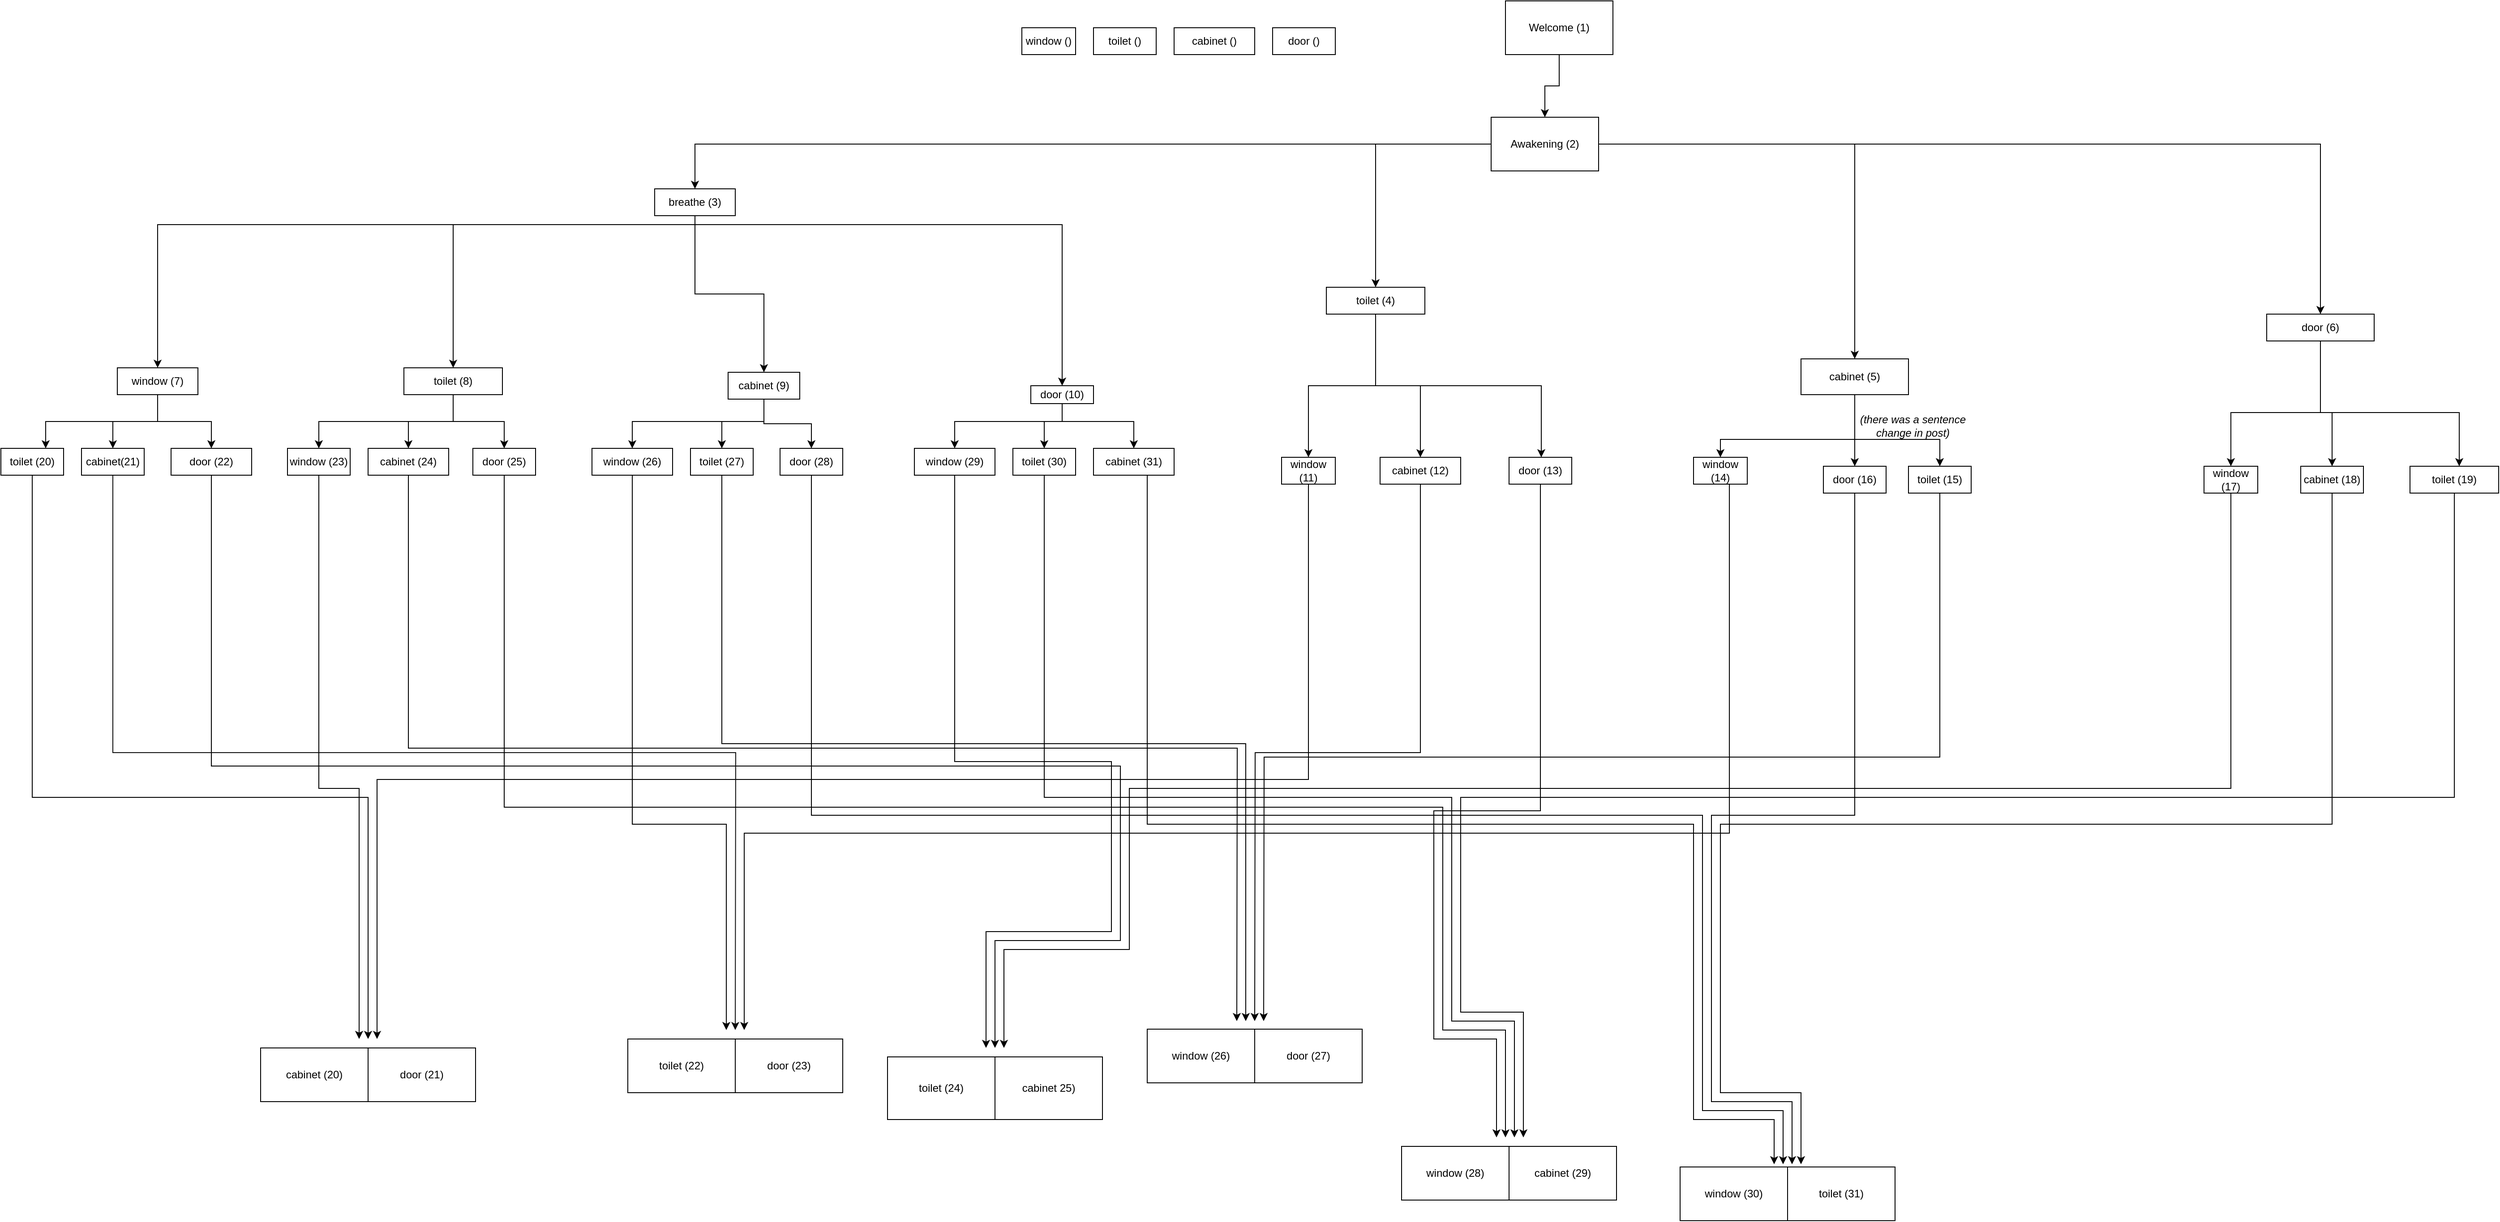 <mxfile version="21.1.0" type="github">
  <diagram id="0DH3T3HT9MEGjzves2Dj" name="Page-1">
    <mxGraphModel dx="3690" dy="822" grid="1" gridSize="10" guides="1" tooltips="1" connect="1" arrows="1" fold="1" page="1" pageScale="1" pageWidth="827" pageHeight="1169" math="0" shadow="0">
      <root>
        <mxCell id="0" />
        <mxCell id="1" parent="0" />
        <mxCell id="7w73uh7pz82JfWq3_6is-2" style="edgeStyle=orthogonalEdgeStyle;rounded=0;orthogonalLoop=1;jettySize=auto;html=1;" parent="1" source="7w73uh7pz82JfWq3_6is-1" target="7w73uh7pz82JfWq3_6is-3" edge="1">
          <mxGeometry relative="1" as="geometry">
            <mxPoint x="400" y="150" as="targetPoint" />
          </mxGeometry>
        </mxCell>
        <mxCell id="7w73uh7pz82JfWq3_6is-1" value="Welcome (1)" style="rounded=0;whiteSpace=wrap;html=1;" parent="1" vertex="1">
          <mxGeometry x="340" y="20" width="120" height="60" as="geometry" />
        </mxCell>
        <mxCell id="l_ruqOLuNQAMom3T-3BF-50" style="edgeStyle=orthogonalEdgeStyle;rounded=0;orthogonalLoop=1;jettySize=auto;html=1;" parent="1" source="7w73uh7pz82JfWq3_6is-3" target="7w73uh7pz82JfWq3_6is-17" edge="1">
          <mxGeometry relative="1" as="geometry" />
        </mxCell>
        <mxCell id="l_ruqOLuNQAMom3T-3BF-51" style="edgeStyle=orthogonalEdgeStyle;rounded=0;orthogonalLoop=1;jettySize=auto;html=1;" parent="1" source="7w73uh7pz82JfWq3_6is-3" target="7w73uh7pz82JfWq3_6is-15" edge="1">
          <mxGeometry relative="1" as="geometry" />
        </mxCell>
        <mxCell id="l_ruqOLuNQAMom3T-3BF-52" style="edgeStyle=orthogonalEdgeStyle;rounded=0;orthogonalLoop=1;jettySize=auto;html=1;" parent="1" source="7w73uh7pz82JfWq3_6is-3" target="7w73uh7pz82JfWq3_6is-12" edge="1">
          <mxGeometry relative="1" as="geometry" />
        </mxCell>
        <mxCell id="l_ruqOLuNQAMom3T-3BF-53" style="edgeStyle=orthogonalEdgeStyle;rounded=0;orthogonalLoop=1;jettySize=auto;html=1;" parent="1" source="7w73uh7pz82JfWq3_6is-3" target="7w73uh7pz82JfWq3_6is-10" edge="1">
          <mxGeometry relative="1" as="geometry" />
        </mxCell>
        <mxCell id="7w73uh7pz82JfWq3_6is-3" value="Awakening (2)" style="rounded=0;whiteSpace=wrap;html=1;" parent="1" vertex="1">
          <mxGeometry x="324" y="150" width="120" height="60" as="geometry" />
        </mxCell>
        <mxCell id="7iLDofzupHCWeBJ56FgA-15" style="edgeStyle=orthogonalEdgeStyle;rounded=0;orthogonalLoop=1;jettySize=auto;html=1;" parent="1" source="7w73uh7pz82JfWq3_6is-10" target="7iLDofzupHCWeBJ56FgA-1" edge="1">
          <mxGeometry relative="1" as="geometry">
            <Array as="points">
              <mxPoint x="-565" y="270" />
              <mxPoint x="-1165" y="270" />
            </Array>
          </mxGeometry>
        </mxCell>
        <mxCell id="7iLDofzupHCWeBJ56FgA-16" style="edgeStyle=orthogonalEdgeStyle;rounded=0;orthogonalLoop=1;jettySize=auto;html=1;" parent="1" source="7w73uh7pz82JfWq3_6is-10" target="7iLDofzupHCWeBJ56FgA-2" edge="1">
          <mxGeometry relative="1" as="geometry">
            <Array as="points">
              <mxPoint x="-565" y="270" />
              <mxPoint x="-835" y="270" />
            </Array>
          </mxGeometry>
        </mxCell>
        <mxCell id="7iLDofzupHCWeBJ56FgA-17" style="edgeStyle=orthogonalEdgeStyle;rounded=0;orthogonalLoop=1;jettySize=auto;html=1;" parent="1" source="7w73uh7pz82JfWq3_6is-10" target="7iLDofzupHCWeBJ56FgA-3" edge="1">
          <mxGeometry relative="1" as="geometry" />
        </mxCell>
        <mxCell id="7iLDofzupHCWeBJ56FgA-18" style="edgeStyle=orthogonalEdgeStyle;rounded=0;orthogonalLoop=1;jettySize=auto;html=1;" parent="1" source="7w73uh7pz82JfWq3_6is-10" target="7iLDofzupHCWeBJ56FgA-4" edge="1">
          <mxGeometry relative="1" as="geometry">
            <Array as="points">
              <mxPoint x="-565" y="270" />
              <mxPoint x="-155" y="270" />
            </Array>
          </mxGeometry>
        </mxCell>
        <mxCell id="7w73uh7pz82JfWq3_6is-10" value="breathe (3)" style="rounded=0;whiteSpace=wrap;html=1;" parent="1" vertex="1">
          <mxGeometry x="-610" y="230" width="90" height="30" as="geometry" />
        </mxCell>
        <mxCell id="7iLDofzupHCWeBJ56FgA-41" style="edgeStyle=orthogonalEdgeStyle;rounded=0;orthogonalLoop=1;jettySize=auto;html=1;" parent="1" source="7w73uh7pz82JfWq3_6is-12" target="7iLDofzupHCWeBJ56FgA-28" edge="1">
          <mxGeometry relative="1" as="geometry" />
        </mxCell>
        <mxCell id="7iLDofzupHCWeBJ56FgA-42" style="edgeStyle=orthogonalEdgeStyle;rounded=0;orthogonalLoop=1;jettySize=auto;html=1;" parent="1" source="7w73uh7pz82JfWq3_6is-12" target="7iLDofzupHCWeBJ56FgA-30" edge="1">
          <mxGeometry relative="1" as="geometry" />
        </mxCell>
        <mxCell id="7iLDofzupHCWeBJ56FgA-43" style="edgeStyle=orthogonalEdgeStyle;rounded=0;orthogonalLoop=1;jettySize=auto;html=1;" parent="1" source="7w73uh7pz82JfWq3_6is-12" target="7iLDofzupHCWeBJ56FgA-31" edge="1">
          <mxGeometry relative="1" as="geometry">
            <Array as="points">
              <mxPoint x="195" y="450" />
              <mxPoint x="380" y="450" />
            </Array>
          </mxGeometry>
        </mxCell>
        <mxCell id="7w73uh7pz82JfWq3_6is-12" value="toilet (4)" style="rounded=0;whiteSpace=wrap;html=1;" parent="1" vertex="1">
          <mxGeometry x="140" y="340" width="110" height="30" as="geometry" />
        </mxCell>
        <mxCell id="hy1bCX_FM-sATD9xKIB9-2" style="edgeStyle=orthogonalEdgeStyle;rounded=0;orthogonalLoop=1;jettySize=auto;html=1;exitX=0.5;exitY=1;exitDx=0;exitDy=0;" parent="1" source="7w73uh7pz82JfWq3_6is-15" target="7iLDofzupHCWeBJ56FgA-35" edge="1">
          <mxGeometry relative="1" as="geometry" />
        </mxCell>
        <mxCell id="hy1bCX_FM-sATD9xKIB9-3" style="edgeStyle=orthogonalEdgeStyle;rounded=0;orthogonalLoop=1;jettySize=auto;html=1;exitX=0.5;exitY=1;exitDx=0;exitDy=0;entryX=0.5;entryY=0;entryDx=0;entryDy=0;" parent="1" source="7w73uh7pz82JfWq3_6is-15" target="7iLDofzupHCWeBJ56FgA-33" edge="1">
          <mxGeometry relative="1" as="geometry">
            <Array as="points">
              <mxPoint x="730" y="510" />
              <mxPoint x="825" y="510" />
            </Array>
          </mxGeometry>
        </mxCell>
        <mxCell id="hy1bCX_FM-sATD9xKIB9-7" style="edgeStyle=orthogonalEdgeStyle;rounded=0;orthogonalLoop=1;jettySize=auto;html=1;exitX=0.5;exitY=1;exitDx=0;exitDy=0;entryX=0.5;entryY=0;entryDx=0;entryDy=0;" parent="1" source="7w73uh7pz82JfWq3_6is-15" target="7iLDofzupHCWeBJ56FgA-32" edge="1">
          <mxGeometry relative="1" as="geometry">
            <Array as="points">
              <mxPoint x="730" y="510" />
              <mxPoint x="580" y="510" />
            </Array>
          </mxGeometry>
        </mxCell>
        <mxCell id="7w73uh7pz82JfWq3_6is-15" value="cabinet (5)" style="rounded=0;whiteSpace=wrap;html=1;" parent="1" vertex="1">
          <mxGeometry x="670" y="420" width="120" height="40" as="geometry" />
        </mxCell>
        <mxCell id="7iLDofzupHCWeBJ56FgA-47" style="edgeStyle=orthogonalEdgeStyle;rounded=0;orthogonalLoop=1;jettySize=auto;html=1;" parent="1" source="7w73uh7pz82JfWq3_6is-17" target="7iLDofzupHCWeBJ56FgA-37" edge="1">
          <mxGeometry relative="1" as="geometry">
            <Array as="points">
              <mxPoint x="1250" y="480" />
              <mxPoint x="1263" y="480" />
            </Array>
          </mxGeometry>
        </mxCell>
        <mxCell id="7iLDofzupHCWeBJ56FgA-48" style="edgeStyle=orthogonalEdgeStyle;rounded=0;orthogonalLoop=1;jettySize=auto;html=1;" parent="1" source="7w73uh7pz82JfWq3_6is-17" target="7iLDofzupHCWeBJ56FgA-36" edge="1">
          <mxGeometry relative="1" as="geometry">
            <Array as="points">
              <mxPoint x="1250" y="480" />
              <mxPoint x="1150" y="480" />
            </Array>
          </mxGeometry>
        </mxCell>
        <mxCell id="7iLDofzupHCWeBJ56FgA-49" style="edgeStyle=orthogonalEdgeStyle;rounded=0;orthogonalLoop=1;jettySize=auto;html=1;" parent="1" source="7w73uh7pz82JfWq3_6is-17" target="7iLDofzupHCWeBJ56FgA-38" edge="1">
          <mxGeometry relative="1" as="geometry">
            <Array as="points">
              <mxPoint x="1250" y="480" />
              <mxPoint x="1405" y="480" />
            </Array>
          </mxGeometry>
        </mxCell>
        <mxCell id="7w73uh7pz82JfWq3_6is-17" value="door (6)" style="rounded=0;whiteSpace=wrap;html=1;" parent="1" vertex="1">
          <mxGeometry x="1190" y="370" width="120" height="30" as="geometry" />
        </mxCell>
        <mxCell id="l_ruqOLuNQAMom3T-3BF-7" style="edgeStyle=orthogonalEdgeStyle;rounded=0;orthogonalLoop=1;jettySize=auto;html=1;" parent="1" source="7iLDofzupHCWeBJ56FgA-1" target="l_ruqOLuNQAMom3T-3BF-4" edge="1">
          <mxGeometry relative="1" as="geometry" />
        </mxCell>
        <mxCell id="l_ruqOLuNQAMom3T-3BF-8" style="edgeStyle=orthogonalEdgeStyle;rounded=0;orthogonalLoop=1;jettySize=auto;html=1;" parent="1" source="7iLDofzupHCWeBJ56FgA-1" target="l_ruqOLuNQAMom3T-3BF-5" edge="1">
          <mxGeometry relative="1" as="geometry" />
        </mxCell>
        <mxCell id="7NBYQ9cmEaTDCf4tPLx9-2" style="edgeStyle=orthogonalEdgeStyle;rounded=0;orthogonalLoop=1;jettySize=auto;html=1;" parent="1" source="7iLDofzupHCWeBJ56FgA-1" target="l_ruqOLuNQAMom3T-3BF-3" edge="1">
          <mxGeometry relative="1" as="geometry">
            <mxPoint x="-1210" y="520" as="targetPoint" />
            <Array as="points">
              <mxPoint x="-1165" y="490" />
              <mxPoint x="-1290" y="490" />
            </Array>
          </mxGeometry>
        </mxCell>
        <mxCell id="7iLDofzupHCWeBJ56FgA-1" value="window (7)" style="rounded=0;whiteSpace=wrap;html=1;" parent="1" vertex="1">
          <mxGeometry x="-1210" y="430" width="90" height="30" as="geometry" />
        </mxCell>
        <mxCell id="l_ruqOLuNQAMom3T-3BF-18" style="edgeStyle=orthogonalEdgeStyle;rounded=0;orthogonalLoop=1;jettySize=auto;html=1;" parent="1" source="7iLDofzupHCWeBJ56FgA-2" target="l_ruqOLuNQAMom3T-3BF-14" edge="1">
          <mxGeometry relative="1" as="geometry">
            <Array as="points">
              <mxPoint x="-835" y="490" />
              <mxPoint x="-985" y="490" />
            </Array>
          </mxGeometry>
        </mxCell>
        <mxCell id="l_ruqOLuNQAMom3T-3BF-20" style="edgeStyle=orthogonalEdgeStyle;rounded=0;orthogonalLoop=1;jettySize=auto;html=1;" parent="1" source="7iLDofzupHCWeBJ56FgA-2" target="l_ruqOLuNQAMom3T-3BF-16" edge="1">
          <mxGeometry relative="1" as="geometry" />
        </mxCell>
        <mxCell id="l_ruqOLuNQAMom3T-3BF-21" style="edgeStyle=orthogonalEdgeStyle;rounded=0;orthogonalLoop=1;jettySize=auto;html=1;" parent="1" source="7iLDofzupHCWeBJ56FgA-2" target="l_ruqOLuNQAMom3T-3BF-17" edge="1">
          <mxGeometry relative="1" as="geometry" />
        </mxCell>
        <mxCell id="7iLDofzupHCWeBJ56FgA-2" value="toilet (8)" style="rounded=0;whiteSpace=wrap;html=1;" parent="1" vertex="1">
          <mxGeometry x="-890" y="430" width="110" height="30" as="geometry" />
        </mxCell>
        <mxCell id="l_ruqOLuNQAMom3T-3BF-47" style="edgeStyle=orthogonalEdgeStyle;rounded=0;orthogonalLoop=1;jettySize=auto;html=1;" parent="1" source="7iLDofzupHCWeBJ56FgA-3" target="l_ruqOLuNQAMom3T-3BF-31" edge="1">
          <mxGeometry relative="1" as="geometry">
            <Array as="points">
              <mxPoint x="-488" y="490" />
              <mxPoint x="-535" y="490" />
            </Array>
          </mxGeometry>
        </mxCell>
        <mxCell id="l_ruqOLuNQAMom3T-3BF-48" style="edgeStyle=orthogonalEdgeStyle;rounded=0;orthogonalLoop=1;jettySize=auto;html=1;" parent="1" source="7iLDofzupHCWeBJ56FgA-3" target="l_ruqOLuNQAMom3T-3BF-30" edge="1">
          <mxGeometry relative="1" as="geometry">
            <Array as="points">
              <mxPoint x="-488" y="490" />
              <mxPoint x="-635" y="490" />
            </Array>
          </mxGeometry>
        </mxCell>
        <mxCell id="l_ruqOLuNQAMom3T-3BF-49" style="edgeStyle=orthogonalEdgeStyle;rounded=0;orthogonalLoop=1;jettySize=auto;html=1;" parent="1" source="7iLDofzupHCWeBJ56FgA-3" target="l_ruqOLuNQAMom3T-3BF-33" edge="1">
          <mxGeometry relative="1" as="geometry" />
        </mxCell>
        <mxCell id="7iLDofzupHCWeBJ56FgA-3" value="cabinet (9)" style="rounded=0;whiteSpace=wrap;html=1;" parent="1" vertex="1">
          <mxGeometry x="-528" y="435" width="80" height="30" as="geometry" />
        </mxCell>
        <mxCell id="l_ruqOLuNQAMom3T-3BF-43" style="edgeStyle=orthogonalEdgeStyle;rounded=0;orthogonalLoop=1;jettySize=auto;html=1;" parent="1" source="7iLDofzupHCWeBJ56FgA-4" target="l_ruqOLuNQAMom3T-3BF-40" edge="1">
          <mxGeometry relative="1" as="geometry">
            <Array as="points">
              <mxPoint x="-155" y="490" />
              <mxPoint x="-175" y="490" />
            </Array>
          </mxGeometry>
        </mxCell>
        <mxCell id="l_ruqOLuNQAMom3T-3BF-44" style="edgeStyle=orthogonalEdgeStyle;rounded=0;orthogonalLoop=1;jettySize=auto;html=1;" parent="1" source="7iLDofzupHCWeBJ56FgA-4" target="l_ruqOLuNQAMom3T-3BF-39" edge="1">
          <mxGeometry relative="1" as="geometry">
            <Array as="points">
              <mxPoint x="-155" y="490" />
              <mxPoint x="-275" y="490" />
            </Array>
          </mxGeometry>
        </mxCell>
        <mxCell id="l_ruqOLuNQAMom3T-3BF-46" style="edgeStyle=orthogonalEdgeStyle;rounded=0;orthogonalLoop=1;jettySize=auto;html=1;" parent="1" source="7iLDofzupHCWeBJ56FgA-4" target="l_ruqOLuNQAMom3T-3BF-41" edge="1">
          <mxGeometry relative="1" as="geometry">
            <Array as="points">
              <mxPoint x="-155" y="490" />
              <mxPoint x="-75" y="490" />
            </Array>
          </mxGeometry>
        </mxCell>
        <mxCell id="7iLDofzupHCWeBJ56FgA-4" value="door (10)" style="rounded=0;whiteSpace=wrap;html=1;" parent="1" vertex="1">
          <mxGeometry x="-190" y="450" width="70" height="20" as="geometry" />
        </mxCell>
        <mxCell id="TpKAGGlIxOzmg3ahHacG-2" style="edgeStyle=orthogonalEdgeStyle;rounded=0;orthogonalLoop=1;jettySize=auto;html=1;exitX=0.5;exitY=1;exitDx=0;exitDy=0;" edge="1" parent="1" source="7iLDofzupHCWeBJ56FgA-28">
          <mxGeometry relative="1" as="geometry">
            <mxPoint x="-920" y="1180" as="targetPoint" />
            <Array as="points">
              <mxPoint x="120" y="890" />
              <mxPoint x="-920" y="890" />
            </Array>
          </mxGeometry>
        </mxCell>
        <mxCell id="7iLDofzupHCWeBJ56FgA-28" value="window (11)" style="rounded=0;whiteSpace=wrap;html=1;" parent="1" vertex="1">
          <mxGeometry x="90" y="530" width="60" height="30" as="geometry" />
        </mxCell>
        <mxCell id="TpKAGGlIxOzmg3ahHacG-13" style="edgeStyle=orthogonalEdgeStyle;rounded=0;orthogonalLoop=1;jettySize=auto;html=1;exitX=0.5;exitY=1;exitDx=0;exitDy=0;" edge="1" parent="1" source="7iLDofzupHCWeBJ56FgA-30">
          <mxGeometry relative="1" as="geometry">
            <mxPoint x="60" y="1160" as="targetPoint" />
          </mxGeometry>
        </mxCell>
        <mxCell id="7iLDofzupHCWeBJ56FgA-30" value="cabinet (12)" style="rounded=0;whiteSpace=wrap;html=1;" parent="1" vertex="1">
          <mxGeometry x="200" y="530" width="90" height="30" as="geometry" />
        </mxCell>
        <mxCell id="TpKAGGlIxOzmg3ahHacG-17" style="edgeStyle=orthogonalEdgeStyle;rounded=0;orthogonalLoop=1;jettySize=auto;html=1;exitX=0.5;exitY=1;exitDx=0;exitDy=0;" edge="1" parent="1" source="7iLDofzupHCWeBJ56FgA-31">
          <mxGeometry relative="1" as="geometry">
            <mxPoint x="330" y="1290" as="targetPoint" />
            <Array as="points">
              <mxPoint x="379" y="925" />
              <mxPoint x="260" y="925" />
              <mxPoint x="260" y="1180" />
              <mxPoint x="330" y="1180" />
              <mxPoint x="330" y="1290" />
            </Array>
          </mxGeometry>
        </mxCell>
        <mxCell id="7iLDofzupHCWeBJ56FgA-31" value="door (13)" style="rounded=0;whiteSpace=wrap;html=1;" parent="1" vertex="1">
          <mxGeometry x="344" y="530" width="70" height="30" as="geometry" />
        </mxCell>
        <mxCell id="TpKAGGlIxOzmg3ahHacG-4" style="edgeStyle=orthogonalEdgeStyle;rounded=0;orthogonalLoop=1;jettySize=auto;html=1;exitX=0.5;exitY=1;exitDx=0;exitDy=0;" edge="1" parent="1" source="7iLDofzupHCWeBJ56FgA-32">
          <mxGeometry relative="1" as="geometry">
            <mxPoint x="-510" y="1170" as="targetPoint" />
            <Array as="points">
              <mxPoint x="590" y="560" />
              <mxPoint x="590" y="950" />
              <mxPoint x="-510" y="950" />
            </Array>
          </mxGeometry>
        </mxCell>
        <mxCell id="7iLDofzupHCWeBJ56FgA-32" value="window (14)" style="rounded=0;whiteSpace=wrap;html=1;" parent="1" vertex="1">
          <mxGeometry x="550" y="530" width="60" height="30" as="geometry" />
        </mxCell>
        <mxCell id="TpKAGGlIxOzmg3ahHacG-14" style="edgeStyle=orthogonalEdgeStyle;rounded=0;orthogonalLoop=1;jettySize=auto;html=1;exitX=0.5;exitY=1;exitDx=0;exitDy=0;" edge="1" parent="1" source="7iLDofzupHCWeBJ56FgA-33">
          <mxGeometry relative="1" as="geometry">
            <mxPoint x="70" y="1160" as="targetPoint" />
          </mxGeometry>
        </mxCell>
        <mxCell id="7iLDofzupHCWeBJ56FgA-33" value="toilet (15)" style="rounded=0;whiteSpace=wrap;html=1;" parent="1" vertex="1">
          <mxGeometry x="790" y="540" width="70" height="30" as="geometry" />
        </mxCell>
        <mxCell id="TpKAGGlIxOzmg3ahHacG-21" style="edgeStyle=orthogonalEdgeStyle;rounded=0;orthogonalLoop=1;jettySize=auto;html=1;exitX=0.5;exitY=1;exitDx=0;exitDy=0;" edge="1" parent="1" source="7iLDofzupHCWeBJ56FgA-35">
          <mxGeometry relative="1" as="geometry">
            <mxPoint x="660" y="1320" as="targetPoint" />
            <Array as="points">
              <mxPoint x="730" y="930" />
              <mxPoint x="570" y="930" />
              <mxPoint x="570" y="1250" />
              <mxPoint x="660" y="1250" />
              <mxPoint x="660" y="1310" />
            </Array>
          </mxGeometry>
        </mxCell>
        <mxCell id="7iLDofzupHCWeBJ56FgA-35" value="door (16)" style="rounded=0;whiteSpace=wrap;html=1;" parent="1" vertex="1">
          <mxGeometry x="695" y="540" width="70" height="30" as="geometry" />
        </mxCell>
        <mxCell id="TpKAGGlIxOzmg3ahHacG-6" style="edgeStyle=orthogonalEdgeStyle;rounded=0;orthogonalLoop=1;jettySize=auto;html=1;exitX=0.5;exitY=1;exitDx=0;exitDy=0;" edge="1" parent="1" source="7iLDofzupHCWeBJ56FgA-36">
          <mxGeometry relative="1" as="geometry">
            <mxPoint x="-220" y="1190" as="targetPoint" />
            <Array as="points">
              <mxPoint x="1150" y="900" />
              <mxPoint x="-80" y="900" />
              <mxPoint x="-80" y="1080" />
              <mxPoint x="-220" y="1080" />
            </Array>
          </mxGeometry>
        </mxCell>
        <mxCell id="7iLDofzupHCWeBJ56FgA-36" value="window (17)" style="rounded=0;whiteSpace=wrap;html=1;" parent="1" vertex="1">
          <mxGeometry x="1120" y="540" width="60" height="30" as="geometry" />
        </mxCell>
        <mxCell id="TpKAGGlIxOzmg3ahHacG-22" style="edgeStyle=orthogonalEdgeStyle;rounded=0;orthogonalLoop=1;jettySize=auto;html=1;exitX=0.5;exitY=1;exitDx=0;exitDy=0;" edge="1" parent="1" source="7iLDofzupHCWeBJ56FgA-37">
          <mxGeometry relative="1" as="geometry">
            <mxPoint x="670" y="1320" as="targetPoint" />
            <Array as="points">
              <mxPoint x="1263" y="940" />
              <mxPoint x="580" y="940" />
              <mxPoint x="580" y="1240" />
              <mxPoint x="670" y="1240" />
              <mxPoint x="670" y="1320" />
            </Array>
          </mxGeometry>
        </mxCell>
        <mxCell id="7iLDofzupHCWeBJ56FgA-37" value="cabinet (18)" style="rounded=0;whiteSpace=wrap;html=1;" parent="1" vertex="1">
          <mxGeometry x="1228" y="540" width="70" height="30" as="geometry" />
        </mxCell>
        <mxCell id="TpKAGGlIxOzmg3ahHacG-18" style="edgeStyle=orthogonalEdgeStyle;rounded=0;orthogonalLoop=1;jettySize=auto;html=1;exitX=0.5;exitY=1;exitDx=0;exitDy=0;" edge="1" parent="1" source="7iLDofzupHCWeBJ56FgA-38">
          <mxGeometry relative="1" as="geometry">
            <mxPoint x="360" y="1290" as="targetPoint" />
            <Array as="points">
              <mxPoint x="1400" y="910" />
              <mxPoint x="290" y="910" />
              <mxPoint x="290" y="1150" />
              <mxPoint x="360" y="1150" />
              <mxPoint x="360" y="1290" />
            </Array>
          </mxGeometry>
        </mxCell>
        <mxCell id="7iLDofzupHCWeBJ56FgA-38" value="toilet (19)" style="rounded=0;whiteSpace=wrap;html=1;" parent="1" vertex="1">
          <mxGeometry x="1350" y="540" width="99" height="30" as="geometry" />
        </mxCell>
        <mxCell id="7iLDofzupHCWeBJ56FgA-50" value="window ()" style="rounded=0;whiteSpace=wrap;html=1;" parent="1" vertex="1">
          <mxGeometry x="-200" y="50" width="60" height="30" as="geometry" />
        </mxCell>
        <mxCell id="7iLDofzupHCWeBJ56FgA-51" value="toilet ()" style="rounded=0;whiteSpace=wrap;html=1;" parent="1" vertex="1">
          <mxGeometry x="-120" y="50" width="70" height="30" as="geometry" />
        </mxCell>
        <mxCell id="7iLDofzupHCWeBJ56FgA-52" value="cabinet ()" style="rounded=0;whiteSpace=wrap;html=1;" parent="1" vertex="1">
          <mxGeometry x="-30" y="50" width="90" height="30" as="geometry" />
        </mxCell>
        <mxCell id="7iLDofzupHCWeBJ56FgA-53" value="door ()" style="rounded=0;whiteSpace=wrap;html=1;" parent="1" vertex="1">
          <mxGeometry x="80" y="50" width="70" height="30" as="geometry" />
        </mxCell>
        <mxCell id="TpKAGGlIxOzmg3ahHacG-1" style="edgeStyle=orthogonalEdgeStyle;rounded=0;orthogonalLoop=1;jettySize=auto;html=1;exitX=0.5;exitY=1;exitDx=0;exitDy=0;" edge="1" parent="1" source="l_ruqOLuNQAMom3T-3BF-3">
          <mxGeometry relative="1" as="geometry">
            <mxPoint x="-930" y="1180" as="targetPoint" />
            <Array as="points">
              <mxPoint x="-1305" y="910" />
              <mxPoint x="-930" y="910" />
              <mxPoint x="-930" y="1170" />
            </Array>
          </mxGeometry>
        </mxCell>
        <mxCell id="l_ruqOLuNQAMom3T-3BF-3" value="toilet (20)" style="rounded=0;whiteSpace=wrap;html=1;" parent="1" vertex="1">
          <mxGeometry x="-1340" y="520" width="70" height="30" as="geometry" />
        </mxCell>
        <mxCell id="TpKAGGlIxOzmg3ahHacG-5" style="edgeStyle=orthogonalEdgeStyle;rounded=0;orthogonalLoop=1;jettySize=auto;html=1;exitX=0.5;exitY=1;exitDx=0;exitDy=0;" edge="1" parent="1" source="l_ruqOLuNQAMom3T-3BF-4">
          <mxGeometry relative="1" as="geometry">
            <mxPoint x="-230" y="1190" as="targetPoint" />
            <Array as="points">
              <mxPoint x="-1105" y="875" />
              <mxPoint x="-90" y="875" />
              <mxPoint x="-90" y="1070" />
              <mxPoint x="-230" y="1070" />
            </Array>
          </mxGeometry>
        </mxCell>
        <mxCell id="l_ruqOLuNQAMom3T-3BF-4" value="door (22)" style="rounded=0;whiteSpace=wrap;html=1;" parent="1" vertex="1">
          <mxGeometry x="-1150" y="520" width="90" height="30" as="geometry" />
        </mxCell>
        <mxCell id="TpKAGGlIxOzmg3ahHacG-3" style="edgeStyle=orthogonalEdgeStyle;rounded=0;orthogonalLoop=1;jettySize=auto;html=1;exitX=0.5;exitY=1;exitDx=0;exitDy=0;strokeColor=#0F0F0F;" edge="1" parent="1" source="l_ruqOLuNQAMom3T-3BF-5">
          <mxGeometry relative="1" as="geometry">
            <mxPoint x="-520" y="1170" as="targetPoint" />
          </mxGeometry>
        </mxCell>
        <mxCell id="l_ruqOLuNQAMom3T-3BF-5" value="cabinet(21)" style="rounded=0;whiteSpace=wrap;html=1;" parent="1" vertex="1">
          <mxGeometry x="-1250" y="520" width="70" height="30" as="geometry" />
        </mxCell>
        <mxCell id="TpKAGGlIxOzmg3ahHacG-7" style="edgeStyle=orthogonalEdgeStyle;rounded=0;orthogonalLoop=1;jettySize=auto;html=1;exitX=0.5;exitY=1;exitDx=0;exitDy=0;" edge="1" parent="1" source="l_ruqOLuNQAMom3T-3BF-14">
          <mxGeometry relative="1" as="geometry">
            <mxPoint x="-940" y="1180" as="targetPoint" />
            <Array as="points">
              <mxPoint x="-985" y="900" />
              <mxPoint x="-940" y="900" />
            </Array>
          </mxGeometry>
        </mxCell>
        <mxCell id="l_ruqOLuNQAMom3T-3BF-14" value="window (23)" style="rounded=0;whiteSpace=wrap;html=1;" parent="1" vertex="1">
          <mxGeometry x="-1020" y="520" width="70" height="30" as="geometry" />
        </mxCell>
        <mxCell id="TpKAGGlIxOzmg3ahHacG-11" style="edgeStyle=orthogonalEdgeStyle;rounded=0;orthogonalLoop=1;jettySize=auto;html=1;exitX=0.5;exitY=1;exitDx=0;exitDy=0;" edge="1" parent="1" source="l_ruqOLuNQAMom3T-3BF-16">
          <mxGeometry relative="1" as="geometry">
            <mxPoint x="40" y="1160" as="targetPoint" />
          </mxGeometry>
        </mxCell>
        <mxCell id="l_ruqOLuNQAMom3T-3BF-16" value="cabinet (24)" style="rounded=0;whiteSpace=wrap;html=1;" parent="1" vertex="1">
          <mxGeometry x="-930" y="520" width="90" height="30" as="geometry" />
        </mxCell>
        <mxCell id="TpKAGGlIxOzmg3ahHacG-15" style="edgeStyle=orthogonalEdgeStyle;rounded=0;orthogonalLoop=1;jettySize=auto;html=1;exitX=0.5;exitY=1;exitDx=0;exitDy=0;" edge="1" parent="1" source="l_ruqOLuNQAMom3T-3BF-17">
          <mxGeometry relative="1" as="geometry">
            <mxPoint x="340" y="1290" as="targetPoint" />
            <Array as="points">
              <mxPoint x="-778" y="921" />
              <mxPoint x="270" y="921" />
              <mxPoint x="270" y="1170" />
              <mxPoint x="340" y="1170" />
              <mxPoint x="340" y="1250" />
            </Array>
          </mxGeometry>
        </mxCell>
        <mxCell id="l_ruqOLuNQAMom3T-3BF-17" value="door (25)" style="rounded=0;whiteSpace=wrap;html=1;" parent="1" vertex="1">
          <mxGeometry x="-813" y="520" width="70" height="30" as="geometry" />
        </mxCell>
        <mxCell id="TpKAGGlIxOzmg3ahHacG-9" style="edgeStyle=orthogonalEdgeStyle;rounded=0;orthogonalLoop=1;jettySize=auto;html=1;exitX=0.5;exitY=1;exitDx=0;exitDy=0;" edge="1" parent="1" source="l_ruqOLuNQAMom3T-3BF-30">
          <mxGeometry relative="1" as="geometry">
            <mxPoint x="-530" y="1170" as="targetPoint" />
            <Array as="points">
              <mxPoint x="-635" y="940" />
              <mxPoint x="-530" y="940" />
              <mxPoint x="-530" y="1170" />
            </Array>
          </mxGeometry>
        </mxCell>
        <mxCell id="l_ruqOLuNQAMom3T-3BF-30" value="window (26)" style="rounded=0;whiteSpace=wrap;html=1;" parent="1" vertex="1">
          <mxGeometry x="-680" y="520" width="90" height="30" as="geometry" />
        </mxCell>
        <mxCell id="TpKAGGlIxOzmg3ahHacG-12" style="edgeStyle=orthogonalEdgeStyle;rounded=0;orthogonalLoop=1;jettySize=auto;html=1;exitX=0.5;exitY=1;exitDx=0;exitDy=0;" edge="1" parent="1" source="l_ruqOLuNQAMom3T-3BF-31">
          <mxGeometry relative="1" as="geometry">
            <mxPoint x="50" y="1160" as="targetPoint" />
            <Array as="points">
              <mxPoint x="-535" y="850" />
              <mxPoint x="50" y="850" />
            </Array>
          </mxGeometry>
        </mxCell>
        <mxCell id="l_ruqOLuNQAMom3T-3BF-31" value="toilet (27)" style="rounded=0;whiteSpace=wrap;html=1;" parent="1" vertex="1">
          <mxGeometry x="-570" y="520" width="70" height="30" as="geometry" />
        </mxCell>
        <mxCell id="TpKAGGlIxOzmg3ahHacG-19" style="edgeStyle=orthogonalEdgeStyle;rounded=0;orthogonalLoop=1;jettySize=auto;html=1;exitX=0.5;exitY=1;exitDx=0;exitDy=0;" edge="1" parent="1" source="l_ruqOLuNQAMom3T-3BF-33">
          <mxGeometry relative="1" as="geometry">
            <mxPoint x="650" y="1320" as="targetPoint" />
            <Array as="points">
              <mxPoint x="-435" y="930" />
              <mxPoint x="560" y="930" />
              <mxPoint x="560" y="1260" />
              <mxPoint x="650" y="1260" />
            </Array>
          </mxGeometry>
        </mxCell>
        <mxCell id="l_ruqOLuNQAMom3T-3BF-33" value="door (28)" style="rounded=0;whiteSpace=wrap;html=1;" parent="1" vertex="1">
          <mxGeometry x="-470" y="520" width="70" height="30" as="geometry" />
        </mxCell>
        <mxCell id="TpKAGGlIxOzmg3ahHacG-10" style="edgeStyle=orthogonalEdgeStyle;rounded=0;orthogonalLoop=1;jettySize=auto;html=1;exitX=0.5;exitY=1;exitDx=0;exitDy=0;" edge="1" parent="1" source="l_ruqOLuNQAMom3T-3BF-39">
          <mxGeometry relative="1" as="geometry">
            <mxPoint x="-240" y="1190" as="targetPoint" />
            <Array as="points">
              <mxPoint x="-275" y="870" />
              <mxPoint x="-100" y="870" />
              <mxPoint x="-100" y="1060" />
              <mxPoint x="-240" y="1060" />
            </Array>
          </mxGeometry>
        </mxCell>
        <mxCell id="l_ruqOLuNQAMom3T-3BF-39" value="window (29)" style="rounded=0;whiteSpace=wrap;html=1;" parent="1" vertex="1">
          <mxGeometry x="-320" y="520" width="90" height="30" as="geometry" />
        </mxCell>
        <mxCell id="TpKAGGlIxOzmg3ahHacG-16" style="edgeStyle=orthogonalEdgeStyle;rounded=0;orthogonalLoop=1;jettySize=auto;html=1;exitX=0.5;exitY=1;exitDx=0;exitDy=0;" edge="1" parent="1" source="l_ruqOLuNQAMom3T-3BF-40">
          <mxGeometry relative="1" as="geometry">
            <mxPoint x="350" y="1290" as="targetPoint" />
            <Array as="points">
              <mxPoint x="-175" y="910" />
              <mxPoint x="280" y="910" />
              <mxPoint x="280" y="1160" />
              <mxPoint x="350" y="1160" />
            </Array>
          </mxGeometry>
        </mxCell>
        <mxCell id="l_ruqOLuNQAMom3T-3BF-40" value="toilet (30)" style="rounded=0;whiteSpace=wrap;html=1;" parent="1" vertex="1">
          <mxGeometry x="-210" y="520" width="70" height="30" as="geometry" />
        </mxCell>
        <mxCell id="TpKAGGlIxOzmg3ahHacG-20" style="edgeStyle=orthogonalEdgeStyle;rounded=0;orthogonalLoop=1;jettySize=auto;html=1;exitX=0.5;exitY=1;exitDx=0;exitDy=0;" edge="1" parent="1" source="l_ruqOLuNQAMom3T-3BF-41">
          <mxGeometry relative="1" as="geometry">
            <mxPoint x="640" y="1320" as="targetPoint" />
            <Array as="points">
              <mxPoint x="-60" y="550" />
              <mxPoint x="-60" y="940" />
              <mxPoint x="550" y="940" />
              <mxPoint x="550" y="1270" />
              <mxPoint x="640" y="1270" />
            </Array>
          </mxGeometry>
        </mxCell>
        <mxCell id="l_ruqOLuNQAMom3T-3BF-41" value="cabinet (31)" style="rounded=0;whiteSpace=wrap;html=1;" parent="1" vertex="1">
          <mxGeometry x="-120" y="520" width="90" height="30" as="geometry" />
        </mxCell>
        <mxCell id="hy1bCX_FM-sATD9xKIB9-5" value="&lt;i&gt;(there was a sentence change in post)&lt;/i&gt;" style="text;html=1;strokeColor=none;fillColor=none;align=center;verticalAlign=middle;whiteSpace=wrap;rounded=0;" parent="1" vertex="1">
          <mxGeometry x="730" y="480" width="130" height="30" as="geometry" />
        </mxCell>
        <mxCell id="TpKAGGlIxOzmg3ahHacG-23" value="cabinet (20)" style="rounded=0;whiteSpace=wrap;html=1;" vertex="1" parent="1">
          <mxGeometry x="-1050" y="1190" width="120" height="60" as="geometry" />
        </mxCell>
        <mxCell id="TpKAGGlIxOzmg3ahHacG-24" value="toilet (22)" style="rounded=0;whiteSpace=wrap;html=1;" vertex="1" parent="1">
          <mxGeometry x="-640" y="1180" width="120" height="60" as="geometry" />
        </mxCell>
        <mxCell id="TpKAGGlIxOzmg3ahHacG-25" value="toilet (24)" style="rounded=0;whiteSpace=wrap;html=1;" vertex="1" parent="1">
          <mxGeometry x="-350" y="1200" width="120" height="70" as="geometry" />
        </mxCell>
        <mxCell id="TpKAGGlIxOzmg3ahHacG-26" value="window (26)" style="rounded=0;whiteSpace=wrap;html=1;" vertex="1" parent="1">
          <mxGeometry x="-60" y="1169" width="120" height="60" as="geometry" />
        </mxCell>
        <mxCell id="TpKAGGlIxOzmg3ahHacG-27" value="window (28)" style="rounded=0;whiteSpace=wrap;html=1;" vertex="1" parent="1">
          <mxGeometry x="224" y="1300" width="120" height="60" as="geometry" />
        </mxCell>
        <mxCell id="TpKAGGlIxOzmg3ahHacG-28" value="toilet (31)" style="rounded=0;whiteSpace=wrap;html=1;" vertex="1" parent="1">
          <mxGeometry x="655" y="1323" width="120" height="60" as="geometry" />
        </mxCell>
        <mxCell id="TpKAGGlIxOzmg3ahHacG-29" value="door (21)" style="rounded=0;whiteSpace=wrap;html=1;" vertex="1" parent="1">
          <mxGeometry x="-930" y="1190" width="120" height="60" as="geometry" />
        </mxCell>
        <mxCell id="TpKAGGlIxOzmg3ahHacG-30" value="door (23)" style="rounded=0;whiteSpace=wrap;html=1;" vertex="1" parent="1">
          <mxGeometry x="-520" y="1180" width="120" height="60" as="geometry" />
        </mxCell>
        <mxCell id="TpKAGGlIxOzmg3ahHacG-31" value="cabinet 25)" style="rounded=0;whiteSpace=wrap;html=1;" vertex="1" parent="1">
          <mxGeometry x="-230" y="1200" width="120" height="70" as="geometry" />
        </mxCell>
        <mxCell id="TpKAGGlIxOzmg3ahHacG-32" value="door (27)" style="rounded=0;whiteSpace=wrap;html=1;" vertex="1" parent="1">
          <mxGeometry x="60" y="1169" width="120" height="60" as="geometry" />
        </mxCell>
        <mxCell id="TpKAGGlIxOzmg3ahHacG-34" value="cabinet (29)" style="rounded=0;whiteSpace=wrap;html=1;" vertex="1" parent="1">
          <mxGeometry x="344" y="1300" width="120" height="60" as="geometry" />
        </mxCell>
        <mxCell id="TpKAGGlIxOzmg3ahHacG-35" value="window (30)" style="rounded=0;whiteSpace=wrap;html=1;" vertex="1" parent="1">
          <mxGeometry x="535" y="1323" width="120" height="60" as="geometry" />
        </mxCell>
      </root>
    </mxGraphModel>
  </diagram>
</mxfile>
